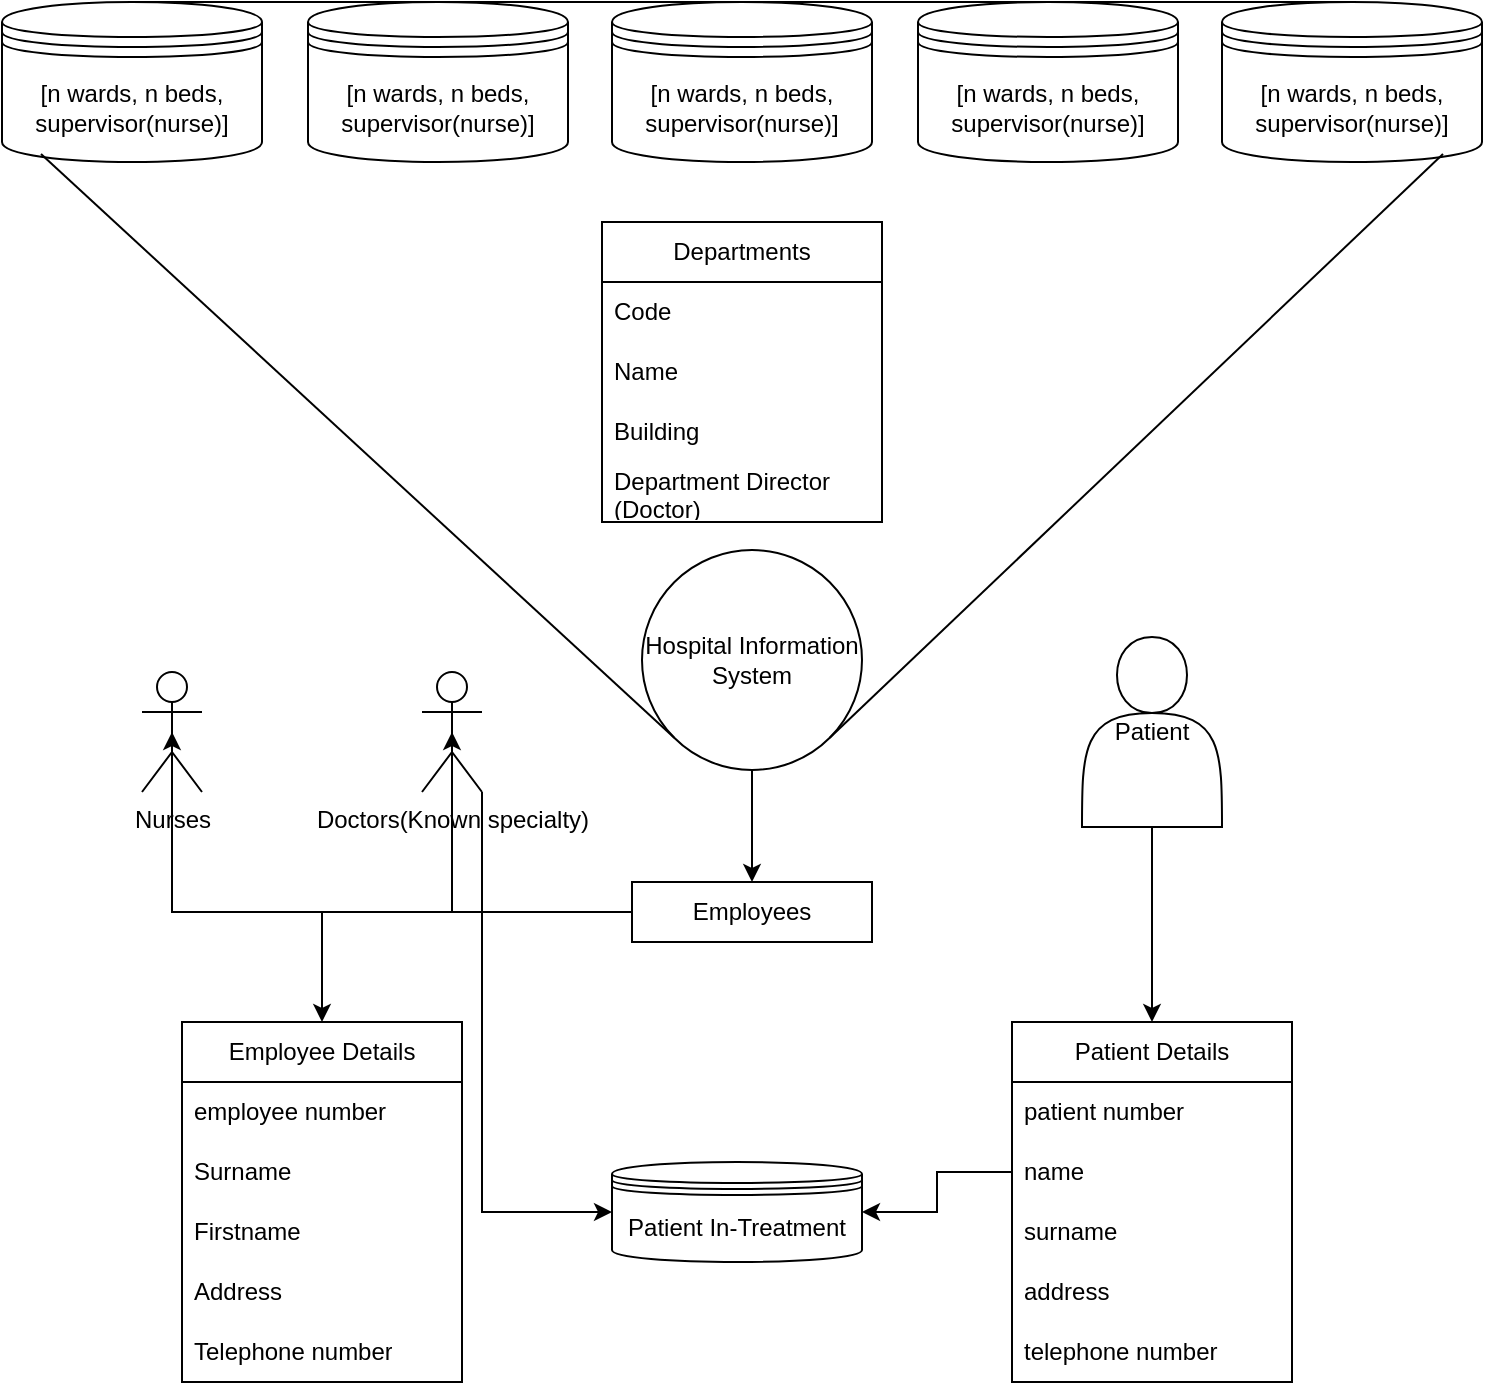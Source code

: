 <mxfile version="26.2.2">
  <diagram name="Page-1" id="JSTdq17bYa5CUB7O-yfA">
    <mxGraphModel dx="1330" dy="571" grid="1" gridSize="10" guides="1" tooltips="1" connect="1" arrows="1" fold="1" page="1" pageScale="1" pageWidth="850" pageHeight="1100" math="0" shadow="0">
      <root>
        <mxCell id="0" />
        <mxCell id="1" parent="0" />
        <mxCell id="-gC7P7B4kSOP2I2STCvj-2" style="edgeStyle=orthogonalEdgeStyle;rounded=0;orthogonalLoop=1;jettySize=auto;html=1;exitX=0.5;exitY=1;exitDx=0;exitDy=0;entryX=0.5;entryY=0;entryDx=0;entryDy=0;" edge="1" parent="1" source="-gC7P7B4kSOP2I2STCvj-1" target="-gC7P7B4kSOP2I2STCvj-3">
          <mxGeometry relative="1" as="geometry">
            <mxPoint x="440" y="420" as="targetPoint" />
          </mxGeometry>
        </mxCell>
        <mxCell id="-gC7P7B4kSOP2I2STCvj-1" value="Hospital Information System" style="ellipse;whiteSpace=wrap;html=1;aspect=fixed;" vertex="1" parent="1">
          <mxGeometry x="390" y="304" width="110" height="110" as="geometry" />
        </mxCell>
        <mxCell id="-gC7P7B4kSOP2I2STCvj-53" style="edgeStyle=orthogonalEdgeStyle;rounded=0;orthogonalLoop=1;jettySize=auto;html=1;exitX=0;exitY=0.5;exitDx=0;exitDy=0;entryX=0.5;entryY=0.5;entryDx=0;entryDy=0;entryPerimeter=0;" edge="1" parent="1" source="-gC7P7B4kSOP2I2STCvj-3" target="-gC7P7B4kSOP2I2STCvj-7">
          <mxGeometry relative="1" as="geometry">
            <mxPoint x="150" y="470" as="targetPoint" />
          </mxGeometry>
        </mxCell>
        <mxCell id="-gC7P7B4kSOP2I2STCvj-62" style="edgeStyle=orthogonalEdgeStyle;rounded=0;orthogonalLoop=1;jettySize=auto;html=1;exitX=0;exitY=0.5;exitDx=0;exitDy=0;entryX=0.5;entryY=0;entryDx=0;entryDy=0;" edge="1" parent="1" source="-gC7P7B4kSOP2I2STCvj-3" target="-gC7P7B4kSOP2I2STCvj-8">
          <mxGeometry relative="1" as="geometry" />
        </mxCell>
        <mxCell id="-gC7P7B4kSOP2I2STCvj-3" value="Employees" style="rounded=0;whiteSpace=wrap;html=1;" vertex="1" parent="1">
          <mxGeometry x="385" y="470" width="120" height="30" as="geometry" />
        </mxCell>
        <mxCell id="-gC7P7B4kSOP2I2STCvj-66" style="edgeStyle=orthogonalEdgeStyle;rounded=0;orthogonalLoop=1;jettySize=auto;html=1;exitX=1;exitY=1;exitDx=0;exitDy=0;exitPerimeter=0;entryX=0;entryY=0.5;entryDx=0;entryDy=0;" edge="1" parent="1" source="-gC7P7B4kSOP2I2STCvj-6" target="-gC7P7B4kSOP2I2STCvj-64">
          <mxGeometry relative="1" as="geometry" />
        </mxCell>
        <mxCell id="-gC7P7B4kSOP2I2STCvj-6" value="Doctors(Known specialty)" style="shape=umlActor;verticalLabelPosition=bottom;verticalAlign=top;html=1;outlineConnect=0;" vertex="1" parent="1">
          <mxGeometry x="280" y="365" width="30" height="60" as="geometry" />
        </mxCell>
        <mxCell id="-gC7P7B4kSOP2I2STCvj-7" value="Nurses" style="shape=umlActor;verticalLabelPosition=bottom;verticalAlign=top;html=1;outlineConnect=0;" vertex="1" parent="1">
          <mxGeometry x="140" y="365" width="30" height="60" as="geometry" />
        </mxCell>
        <mxCell id="-gC7P7B4kSOP2I2STCvj-8" value="Employee Details" style="swimlane;fontStyle=0;childLayout=stackLayout;horizontal=1;startSize=30;horizontalStack=0;resizeParent=1;resizeParentMax=0;resizeLast=0;collapsible=1;marginBottom=0;whiteSpace=wrap;html=1;" vertex="1" parent="1">
          <mxGeometry x="160" y="540" width="140" height="180" as="geometry" />
        </mxCell>
        <mxCell id="-gC7P7B4kSOP2I2STCvj-9" value="employee number" style="text;strokeColor=none;fillColor=none;align=left;verticalAlign=middle;spacingLeft=4;spacingRight=4;overflow=hidden;points=[[0,0.5],[1,0.5]];portConstraint=eastwest;rotatable=0;whiteSpace=wrap;html=1;" vertex="1" parent="-gC7P7B4kSOP2I2STCvj-8">
          <mxGeometry y="30" width="140" height="30" as="geometry" />
        </mxCell>
        <mxCell id="-gC7P7B4kSOP2I2STCvj-10" value="Surname" style="text;strokeColor=none;fillColor=none;align=left;verticalAlign=middle;spacingLeft=4;spacingRight=4;overflow=hidden;points=[[0,0.5],[1,0.5]];portConstraint=eastwest;rotatable=0;whiteSpace=wrap;html=1;" vertex="1" parent="-gC7P7B4kSOP2I2STCvj-8">
          <mxGeometry y="60" width="140" height="30" as="geometry" />
        </mxCell>
        <mxCell id="-gC7P7B4kSOP2I2STCvj-11" value="Firstname" style="text;strokeColor=none;fillColor=none;align=left;verticalAlign=middle;spacingLeft=4;spacingRight=4;overflow=hidden;points=[[0,0.5],[1,0.5]];portConstraint=eastwest;rotatable=0;whiteSpace=wrap;html=1;" vertex="1" parent="-gC7P7B4kSOP2I2STCvj-8">
          <mxGeometry y="90" width="140" height="30" as="geometry" />
        </mxCell>
        <mxCell id="-gC7P7B4kSOP2I2STCvj-17" value="Address" style="text;strokeColor=none;fillColor=none;align=left;verticalAlign=middle;spacingLeft=4;spacingRight=4;overflow=hidden;points=[[0,0.5],[1,0.5]];portConstraint=eastwest;rotatable=0;whiteSpace=wrap;html=1;" vertex="1" parent="-gC7P7B4kSOP2I2STCvj-8">
          <mxGeometry y="120" width="140" height="30" as="geometry" />
        </mxCell>
        <mxCell id="-gC7P7B4kSOP2I2STCvj-18" value="Telephone number" style="text;strokeColor=none;fillColor=none;align=left;verticalAlign=middle;spacingLeft=4;spacingRight=4;overflow=hidden;points=[[0,0.5],[1,0.5]];portConstraint=eastwest;rotatable=0;whiteSpace=wrap;html=1;" vertex="1" parent="-gC7P7B4kSOP2I2STCvj-8">
          <mxGeometry y="150" width="140" height="30" as="geometry" />
        </mxCell>
        <mxCell id="-gC7P7B4kSOP2I2STCvj-28" value="Departments" style="swimlane;fontStyle=0;childLayout=stackLayout;horizontal=1;startSize=30;horizontalStack=0;resizeParent=1;resizeParentMax=0;resizeLast=0;collapsible=1;marginBottom=0;whiteSpace=wrap;html=1;" vertex="1" parent="1">
          <mxGeometry x="370" y="140" width="140" height="150" as="geometry" />
        </mxCell>
        <mxCell id="-gC7P7B4kSOP2I2STCvj-29" value="Code" style="text;strokeColor=none;fillColor=none;align=left;verticalAlign=middle;spacingLeft=4;spacingRight=4;overflow=hidden;points=[[0,0.5],[1,0.5]];portConstraint=eastwest;rotatable=0;whiteSpace=wrap;html=1;" vertex="1" parent="-gC7P7B4kSOP2I2STCvj-28">
          <mxGeometry y="30" width="140" height="30" as="geometry" />
        </mxCell>
        <mxCell id="-gC7P7B4kSOP2I2STCvj-30" value="Name" style="text;strokeColor=none;fillColor=none;align=left;verticalAlign=middle;spacingLeft=4;spacingRight=4;overflow=hidden;points=[[0,0.5],[1,0.5]];portConstraint=eastwest;rotatable=0;whiteSpace=wrap;html=1;" vertex="1" parent="-gC7P7B4kSOP2I2STCvj-28">
          <mxGeometry y="60" width="140" height="30" as="geometry" />
        </mxCell>
        <mxCell id="-gC7P7B4kSOP2I2STCvj-31" value="Building" style="text;strokeColor=none;fillColor=none;align=left;verticalAlign=middle;spacingLeft=4;spacingRight=4;overflow=hidden;points=[[0,0.5],[1,0.5]];portConstraint=eastwest;rotatable=0;whiteSpace=wrap;html=1;" vertex="1" parent="-gC7P7B4kSOP2I2STCvj-28">
          <mxGeometry y="90" width="140" height="30" as="geometry" />
        </mxCell>
        <mxCell id="-gC7P7B4kSOP2I2STCvj-32" value="Department Director (Doctor)" style="text;strokeColor=none;fillColor=none;align=left;verticalAlign=middle;spacingLeft=4;spacingRight=4;overflow=hidden;points=[[0,0.5],[1,0.5]];portConstraint=eastwest;rotatable=0;whiteSpace=wrap;html=1;" vertex="1" parent="-gC7P7B4kSOP2I2STCvj-28">
          <mxGeometry y="120" width="140" height="30" as="geometry" />
        </mxCell>
        <mxCell id="-gC7P7B4kSOP2I2STCvj-34" style="edgeStyle=orthogonalEdgeStyle;rounded=0;orthogonalLoop=1;jettySize=auto;html=1;exitX=0;exitY=0.5;exitDx=0;exitDy=0;entryX=0.5;entryY=0.5;entryDx=0;entryDy=0;entryPerimeter=0;" edge="1" parent="1" source="-gC7P7B4kSOP2I2STCvj-3" target="-gC7P7B4kSOP2I2STCvj-6">
          <mxGeometry relative="1" as="geometry" />
        </mxCell>
        <mxCell id="-gC7P7B4kSOP2I2STCvj-35" value="[n wards, n beds, supervisor(nurse)]" style="shape=datastore;whiteSpace=wrap;html=1;" vertex="1" parent="1">
          <mxGeometry x="528" y="30" width="130" height="80" as="geometry" />
        </mxCell>
        <mxCell id="-gC7P7B4kSOP2I2STCvj-44" value="[n wards, n beds, supervisor(nurse)]" style="shape=datastore;whiteSpace=wrap;html=1;" vertex="1" parent="1">
          <mxGeometry x="70" y="30" width="130" height="80" as="geometry" />
        </mxCell>
        <mxCell id="-gC7P7B4kSOP2I2STCvj-45" value="[n wards, n beds, supervisor(nurse)]" style="shape=datastore;whiteSpace=wrap;html=1;" vertex="1" parent="1">
          <mxGeometry x="223" y="30" width="130" height="80" as="geometry" />
        </mxCell>
        <mxCell id="-gC7P7B4kSOP2I2STCvj-46" value="[n wards, n beds, supervisor(nurse)]" style="shape=datastore;whiteSpace=wrap;html=1;" vertex="1" parent="1">
          <mxGeometry x="375" y="30" width="130" height="80" as="geometry" />
        </mxCell>
        <mxCell id="-gC7P7B4kSOP2I2STCvj-47" value="[n wards, n beds, supervisor(nurse)]" style="shape=datastore;whiteSpace=wrap;html=1;" vertex="1" parent="1">
          <mxGeometry x="680" y="30" width="130" height="80" as="geometry" />
        </mxCell>
        <mxCell id="-gC7P7B4kSOP2I2STCvj-49" value="" style="endArrow=none;html=1;rounded=0;exitX=0.5;exitY=0;exitDx=0;exitDy=0;entryX=0.5;entryY=0;entryDx=0;entryDy=0;" edge="1" parent="1" source="-gC7P7B4kSOP2I2STCvj-44" target="-gC7P7B4kSOP2I2STCvj-47">
          <mxGeometry width="50" height="50" relative="1" as="geometry">
            <mxPoint x="400" y="200" as="sourcePoint" />
            <mxPoint x="450" y="150" as="targetPoint" />
          </mxGeometry>
        </mxCell>
        <mxCell id="-gC7P7B4kSOP2I2STCvj-50" value="" style="endArrow=none;html=1;rounded=0;exitX=0.15;exitY=0.95;exitDx=0;exitDy=0;exitPerimeter=0;entryX=0;entryY=1;entryDx=0;entryDy=0;" edge="1" parent="1" source="-gC7P7B4kSOP2I2STCvj-44" target="-gC7P7B4kSOP2I2STCvj-1">
          <mxGeometry width="50" height="50" relative="1" as="geometry">
            <mxPoint x="400" y="200" as="sourcePoint" />
            <mxPoint x="450" y="150" as="targetPoint" />
          </mxGeometry>
        </mxCell>
        <mxCell id="-gC7P7B4kSOP2I2STCvj-51" value="" style="endArrow=none;html=1;rounded=0;exitX=0.85;exitY=0.95;exitDx=0;exitDy=0;exitPerimeter=0;entryX=1;entryY=1;entryDx=0;entryDy=0;" edge="1" parent="1" source="-gC7P7B4kSOP2I2STCvj-47" target="-gC7P7B4kSOP2I2STCvj-1">
          <mxGeometry width="50" height="50" relative="1" as="geometry">
            <mxPoint x="100" y="116" as="sourcePoint" />
            <mxPoint x="416" y="408" as="targetPoint" />
          </mxGeometry>
        </mxCell>
        <mxCell id="-gC7P7B4kSOP2I2STCvj-68" style="edgeStyle=orthogonalEdgeStyle;rounded=0;orthogonalLoop=1;jettySize=auto;html=1;exitX=0.5;exitY=1;exitDx=0;exitDy=0;" edge="1" parent="1" source="-gC7P7B4kSOP2I2STCvj-52" target="-gC7P7B4kSOP2I2STCvj-55">
          <mxGeometry relative="1" as="geometry" />
        </mxCell>
        <mxCell id="-gC7P7B4kSOP2I2STCvj-52" value="Patient" style="shape=actor;whiteSpace=wrap;html=1;" vertex="1" parent="1">
          <mxGeometry x="610" y="347.5" width="70" height="95" as="geometry" />
        </mxCell>
        <mxCell id="-gC7P7B4kSOP2I2STCvj-55" value="Patient Details" style="swimlane;fontStyle=0;childLayout=stackLayout;horizontal=1;startSize=30;horizontalStack=0;resizeParent=1;resizeParentMax=0;resizeLast=0;collapsible=1;marginBottom=0;whiteSpace=wrap;html=1;" vertex="1" parent="1">
          <mxGeometry x="575" y="540" width="140" height="180" as="geometry" />
        </mxCell>
        <mxCell id="-gC7P7B4kSOP2I2STCvj-56" value="patient number" style="text;strokeColor=none;fillColor=none;align=left;verticalAlign=middle;spacingLeft=4;spacingRight=4;overflow=hidden;points=[[0,0.5],[1,0.5]];portConstraint=eastwest;rotatable=0;whiteSpace=wrap;html=1;" vertex="1" parent="-gC7P7B4kSOP2I2STCvj-55">
          <mxGeometry y="30" width="140" height="30" as="geometry" />
        </mxCell>
        <mxCell id="-gC7P7B4kSOP2I2STCvj-57" value="name" style="text;strokeColor=none;fillColor=none;align=left;verticalAlign=middle;spacingLeft=4;spacingRight=4;overflow=hidden;points=[[0,0.5],[1,0.5]];portConstraint=eastwest;rotatable=0;whiteSpace=wrap;html=1;" vertex="1" parent="-gC7P7B4kSOP2I2STCvj-55">
          <mxGeometry y="60" width="140" height="30" as="geometry" />
        </mxCell>
        <mxCell id="-gC7P7B4kSOP2I2STCvj-58" value="surname" style="text;strokeColor=none;fillColor=none;align=left;verticalAlign=middle;spacingLeft=4;spacingRight=4;overflow=hidden;points=[[0,0.5],[1,0.5]];portConstraint=eastwest;rotatable=0;whiteSpace=wrap;html=1;" vertex="1" parent="-gC7P7B4kSOP2I2STCvj-55">
          <mxGeometry y="90" width="140" height="30" as="geometry" />
        </mxCell>
        <mxCell id="-gC7P7B4kSOP2I2STCvj-59" value="address" style="text;strokeColor=none;fillColor=none;align=left;verticalAlign=middle;spacingLeft=4;spacingRight=4;overflow=hidden;points=[[0,0.5],[1,0.5]];portConstraint=eastwest;rotatable=0;whiteSpace=wrap;html=1;" vertex="1" parent="-gC7P7B4kSOP2I2STCvj-55">
          <mxGeometry y="120" width="140" height="30" as="geometry" />
        </mxCell>
        <mxCell id="-gC7P7B4kSOP2I2STCvj-60" value="telephone number" style="text;strokeColor=none;fillColor=none;align=left;verticalAlign=middle;spacingLeft=4;spacingRight=4;overflow=hidden;points=[[0,0.5],[1,0.5]];portConstraint=eastwest;rotatable=0;whiteSpace=wrap;html=1;" vertex="1" parent="-gC7P7B4kSOP2I2STCvj-55">
          <mxGeometry y="150" width="140" height="30" as="geometry" />
        </mxCell>
        <mxCell id="-gC7P7B4kSOP2I2STCvj-64" value="Patient In-Treatment" style="shape=datastore;whiteSpace=wrap;html=1;" vertex="1" parent="1">
          <mxGeometry x="375" y="610" width="125" height="50" as="geometry" />
        </mxCell>
        <mxCell id="-gC7P7B4kSOP2I2STCvj-67" style="edgeStyle=orthogonalEdgeStyle;rounded=0;orthogonalLoop=1;jettySize=auto;html=1;exitX=0;exitY=0.5;exitDx=0;exitDy=0;entryX=1;entryY=0.5;entryDx=0;entryDy=0;" edge="1" parent="1" source="-gC7P7B4kSOP2I2STCvj-57" target="-gC7P7B4kSOP2I2STCvj-64">
          <mxGeometry relative="1" as="geometry" />
        </mxCell>
      </root>
    </mxGraphModel>
  </diagram>
</mxfile>
